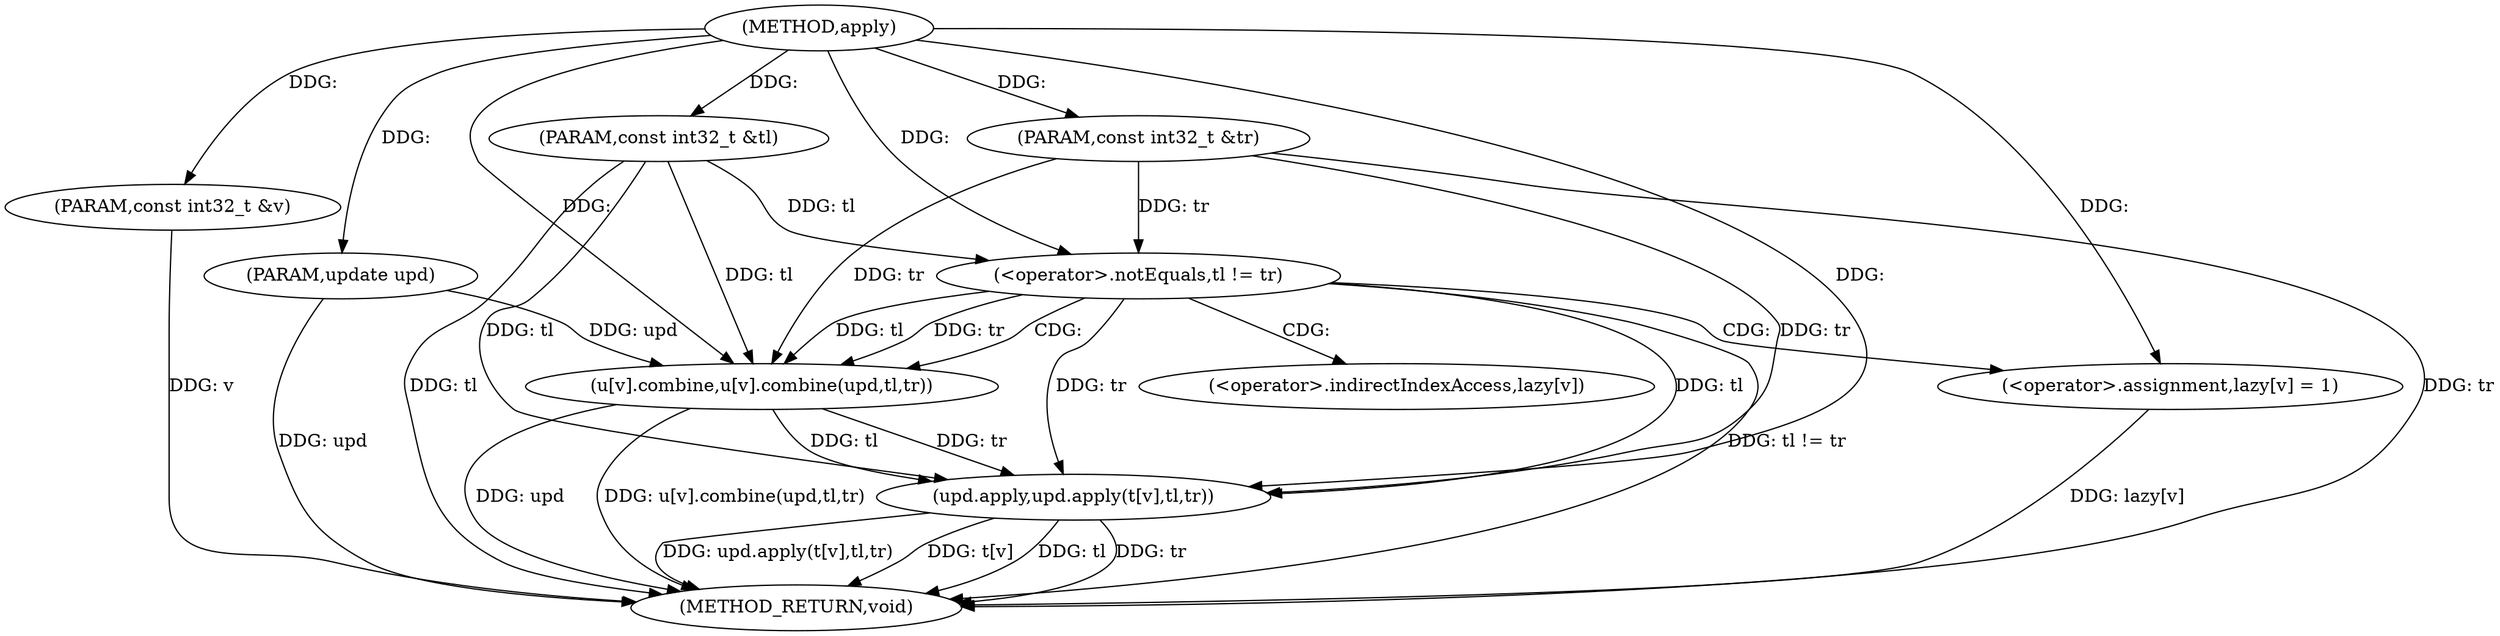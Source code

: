 digraph "apply" {  
"1001308" [label = "(METHOD,apply)" ]
"1001334" [label = "(METHOD_RETURN,void)" ]
"1001309" [label = "(PARAM,const int32_t &v)" ]
"1001310" [label = "(PARAM,const int32_t &tl)" ]
"1001311" [label = "(PARAM,const int32_t &tr)" ]
"1001312" [label = "(PARAM,update upd)" ]
"1001328" [label = "(upd.apply,upd.apply(t[v],tl,tr))" ]
"1001315" [label = "(<operator>.notEquals,tl != tr)" ]
"1001319" [label = "(<operator>.assignment,lazy[v] = 1)" ]
"1001324" [label = "(u[v].combine,u[v].combine(upd,tl,tr))" ]
"1001320" [label = "(<operator>.indirectIndexAccess,lazy[v])" ]
  "1001309" -> "1001334"  [ label = "DDG: v"] 
  "1001310" -> "1001334"  [ label = "DDG: tl"] 
  "1001311" -> "1001334"  [ label = "DDG: tr"] 
  "1001312" -> "1001334"  [ label = "DDG: upd"] 
  "1001315" -> "1001334"  [ label = "DDG: tl != tr"] 
  "1001319" -> "1001334"  [ label = "DDG: lazy[v]"] 
  "1001324" -> "1001334"  [ label = "DDG: upd"] 
  "1001324" -> "1001334"  [ label = "DDG: u[v].combine(upd,tl,tr)"] 
  "1001328" -> "1001334"  [ label = "DDG: t[v]"] 
  "1001328" -> "1001334"  [ label = "DDG: tl"] 
  "1001328" -> "1001334"  [ label = "DDG: tr"] 
  "1001328" -> "1001334"  [ label = "DDG: upd.apply(t[v],tl,tr)"] 
  "1001308" -> "1001309"  [ label = "DDG: "] 
  "1001308" -> "1001310"  [ label = "DDG: "] 
  "1001308" -> "1001311"  [ label = "DDG: "] 
  "1001308" -> "1001312"  [ label = "DDG: "] 
  "1001315" -> "1001328"  [ label = "DDG: tl"] 
  "1001324" -> "1001328"  [ label = "DDG: tl"] 
  "1001310" -> "1001328"  [ label = "DDG: tl"] 
  "1001308" -> "1001328"  [ label = "DDG: "] 
  "1001315" -> "1001328"  [ label = "DDG: tr"] 
  "1001324" -> "1001328"  [ label = "DDG: tr"] 
  "1001311" -> "1001328"  [ label = "DDG: tr"] 
  "1001310" -> "1001315"  [ label = "DDG: tl"] 
  "1001308" -> "1001315"  [ label = "DDG: "] 
  "1001311" -> "1001315"  [ label = "DDG: tr"] 
  "1001308" -> "1001319"  [ label = "DDG: "] 
  "1001312" -> "1001324"  [ label = "DDG: upd"] 
  "1001308" -> "1001324"  [ label = "DDG: "] 
  "1001315" -> "1001324"  [ label = "DDG: tl"] 
  "1001310" -> "1001324"  [ label = "DDG: tl"] 
  "1001315" -> "1001324"  [ label = "DDG: tr"] 
  "1001311" -> "1001324"  [ label = "DDG: tr"] 
  "1001315" -> "1001320"  [ label = "CDG: "] 
  "1001315" -> "1001319"  [ label = "CDG: "] 
  "1001315" -> "1001324"  [ label = "CDG: "] 
}
